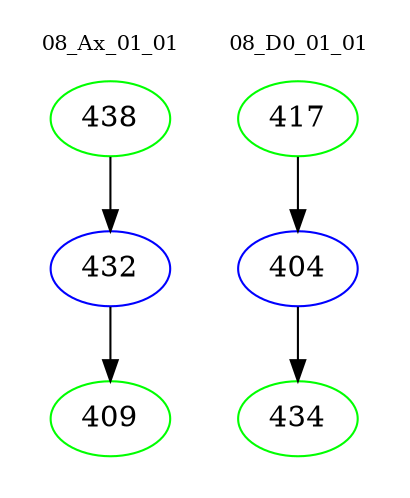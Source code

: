 digraph{
subgraph cluster_0 {
color = white
label = "08_Ax_01_01";
fontsize=10;
T0_438 [label="438", color="green"]
T0_438 -> T0_432 [color="black"]
T0_432 [label="432", color="blue"]
T0_432 -> T0_409 [color="black"]
T0_409 [label="409", color="green"]
}
subgraph cluster_1 {
color = white
label = "08_D0_01_01";
fontsize=10;
T1_417 [label="417", color="green"]
T1_417 -> T1_404 [color="black"]
T1_404 [label="404", color="blue"]
T1_404 -> T1_434 [color="black"]
T1_434 [label="434", color="green"]
}
}
